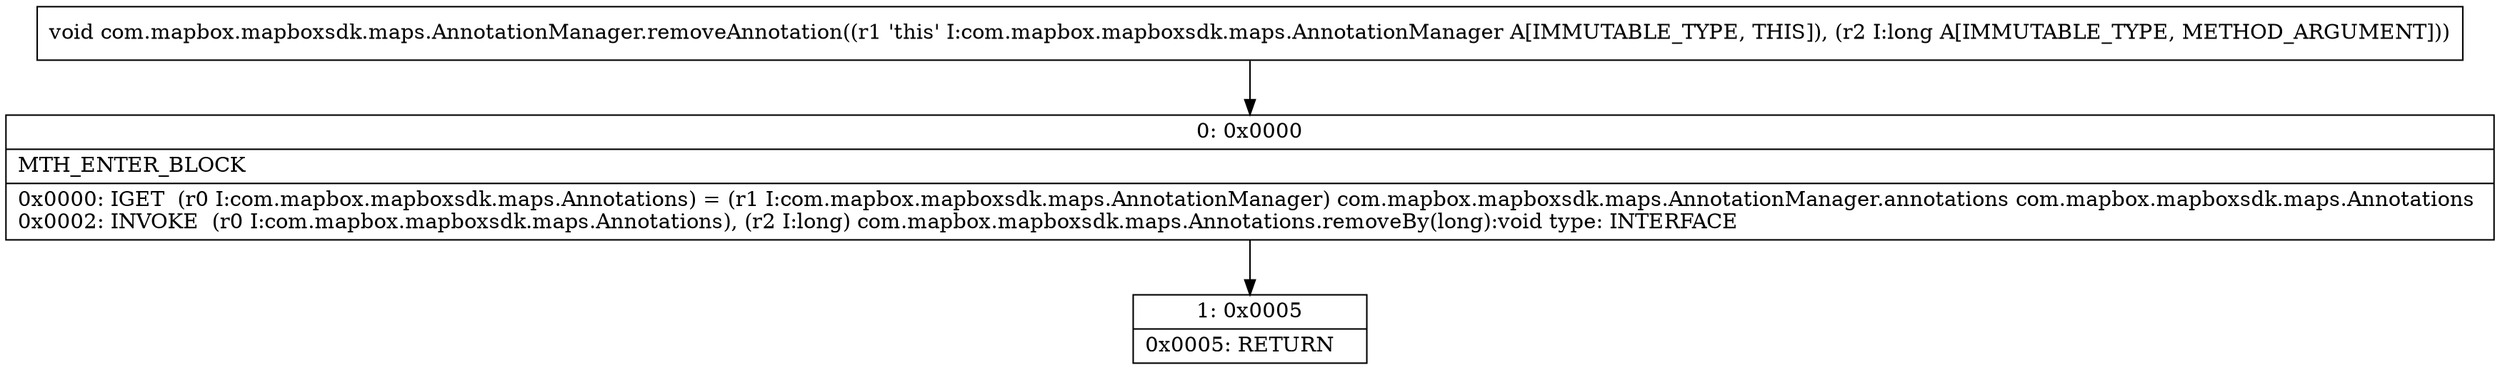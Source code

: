 digraph "CFG forcom.mapbox.mapboxsdk.maps.AnnotationManager.removeAnnotation(J)V" {
Node_0 [shape=record,label="{0\:\ 0x0000|MTH_ENTER_BLOCK\l|0x0000: IGET  (r0 I:com.mapbox.mapboxsdk.maps.Annotations) = (r1 I:com.mapbox.mapboxsdk.maps.AnnotationManager) com.mapbox.mapboxsdk.maps.AnnotationManager.annotations com.mapbox.mapboxsdk.maps.Annotations \l0x0002: INVOKE  (r0 I:com.mapbox.mapboxsdk.maps.Annotations), (r2 I:long) com.mapbox.mapboxsdk.maps.Annotations.removeBy(long):void type: INTERFACE \l}"];
Node_1 [shape=record,label="{1\:\ 0x0005|0x0005: RETURN   \l}"];
MethodNode[shape=record,label="{void com.mapbox.mapboxsdk.maps.AnnotationManager.removeAnnotation((r1 'this' I:com.mapbox.mapboxsdk.maps.AnnotationManager A[IMMUTABLE_TYPE, THIS]), (r2 I:long A[IMMUTABLE_TYPE, METHOD_ARGUMENT])) }"];
MethodNode -> Node_0;
Node_0 -> Node_1;
}

